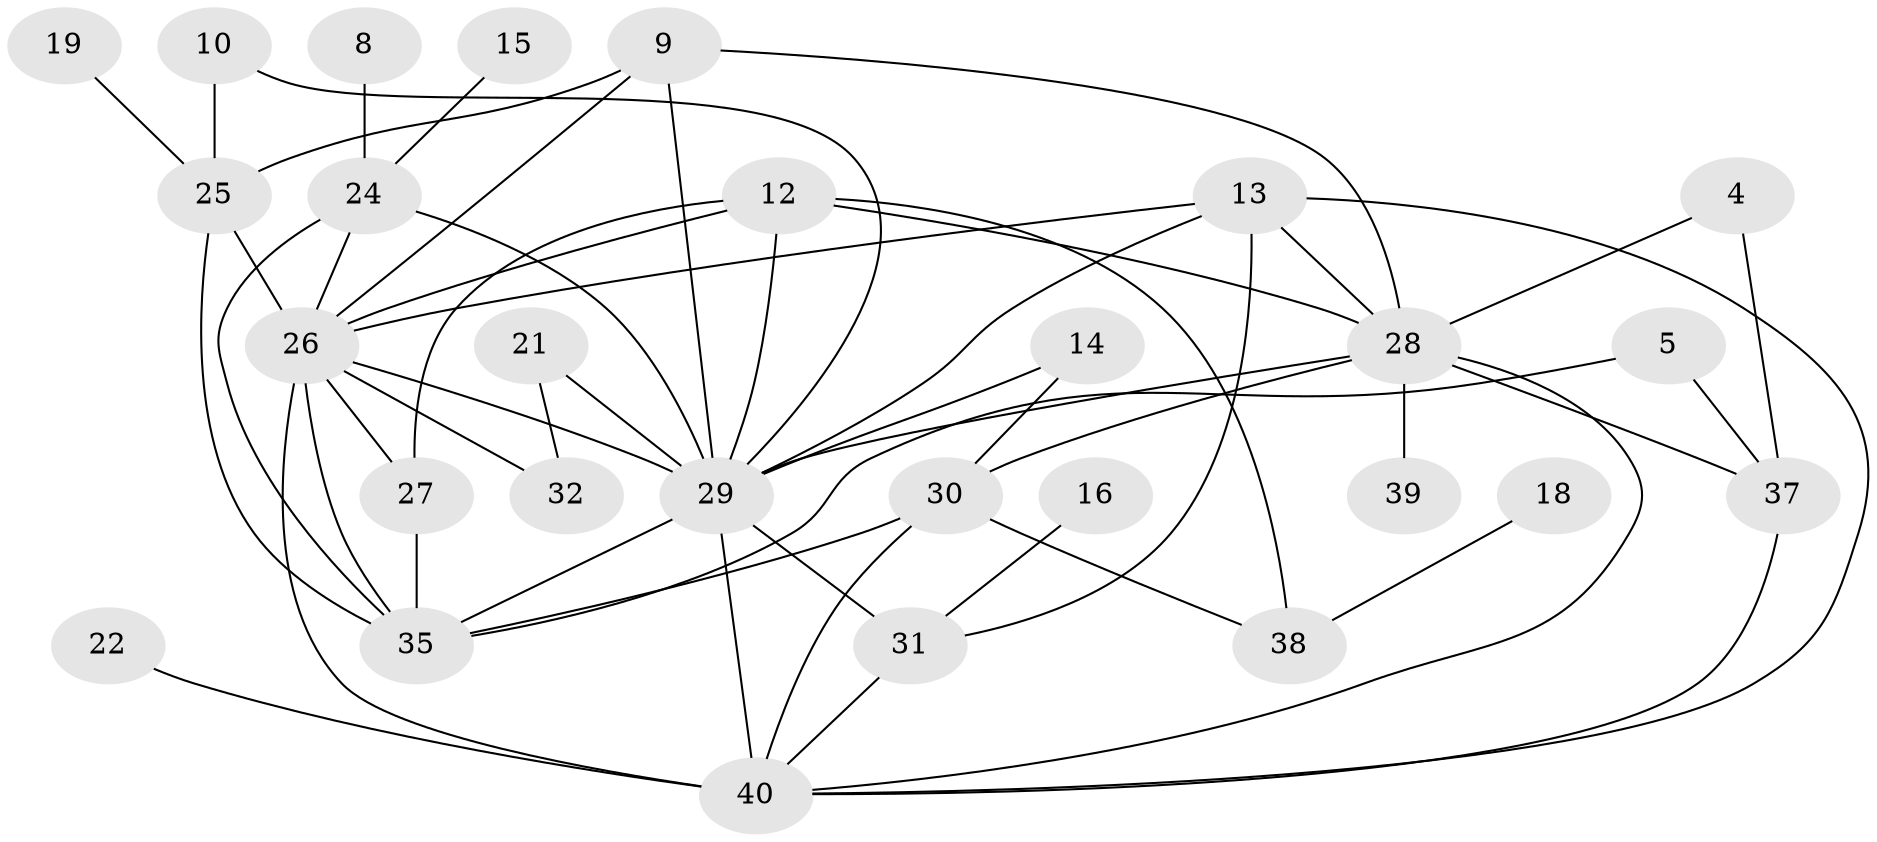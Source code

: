 // original degree distribution, {0: 0.06870229007633588, 1: 0.25190839694656486, 4: 0.1450381679389313, 3: 0.24427480916030533, 2: 0.22137404580152673, 5: 0.022900763358778626, 6: 0.030534351145038167, 7: 0.015267175572519083}
// Generated by graph-tools (version 1.1) at 2025/35/03/04/25 23:35:51]
// undirected, 28 vertices, 54 edges
graph export_dot {
  node [color=gray90,style=filled];
  4;
  5;
  8;
  9;
  10;
  12;
  13;
  14;
  15;
  16;
  18;
  19;
  21;
  22;
  24;
  25;
  26;
  27;
  28;
  29;
  30;
  31;
  32;
  35;
  37;
  38;
  39;
  40;
  4 -- 28 [weight=1.0];
  4 -- 37 [weight=1.0];
  5 -- 35 [weight=1.0];
  5 -- 37 [weight=1.0];
  8 -- 24 [weight=1.0];
  9 -- 25 [weight=1.0];
  9 -- 26 [weight=1.0];
  9 -- 28 [weight=1.0];
  9 -- 29 [weight=1.0];
  10 -- 25 [weight=1.0];
  10 -- 29 [weight=1.0];
  12 -- 26 [weight=1.0];
  12 -- 27 [weight=2.0];
  12 -- 28 [weight=1.0];
  12 -- 29 [weight=1.0];
  12 -- 38 [weight=1.0];
  13 -- 26 [weight=1.0];
  13 -- 28 [weight=2.0];
  13 -- 29 [weight=1.0];
  13 -- 31 [weight=1.0];
  13 -- 40 [weight=1.0];
  14 -- 29 [weight=1.0];
  14 -- 30 [weight=1.0];
  15 -- 24 [weight=1.0];
  16 -- 31 [weight=1.0];
  18 -- 38 [weight=1.0];
  19 -- 25 [weight=1.0];
  21 -- 29 [weight=1.0];
  21 -- 32 [weight=1.0];
  22 -- 40 [weight=1.0];
  24 -- 26 [weight=1.0];
  24 -- 29 [weight=2.0];
  24 -- 35 [weight=2.0];
  25 -- 26 [weight=1.0];
  25 -- 35 [weight=1.0];
  26 -- 27 [weight=1.0];
  26 -- 29 [weight=2.0];
  26 -- 32 [weight=1.0];
  26 -- 35 [weight=2.0];
  26 -- 40 [weight=2.0];
  27 -- 35 [weight=1.0];
  28 -- 29 [weight=1.0];
  28 -- 30 [weight=1.0];
  28 -- 37 [weight=1.0];
  28 -- 39 [weight=1.0];
  28 -- 40 [weight=1.0];
  29 -- 31 [weight=2.0];
  29 -- 35 [weight=3.0];
  29 -- 40 [weight=2.0];
  30 -- 35 [weight=1.0];
  30 -- 38 [weight=1.0];
  30 -- 40 [weight=1.0];
  31 -- 40 [weight=1.0];
  37 -- 40 [weight=1.0];
}
